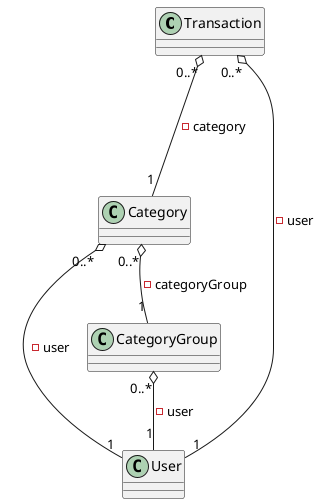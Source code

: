 @startuml

class Transaction {}
class Category {}
class CategoryGroup {}
class User {}

Transaction "0..*"  o--- "1" Category :  -category
Category "0..*" o-- "1" CategoryGroup : -categoryGroup

CategoryGroup "0..*" o-- "1" User : -user
Category "0..*" o- "1" User : -user
Transaction "0..*" o- "1" User : -user

@enduml
